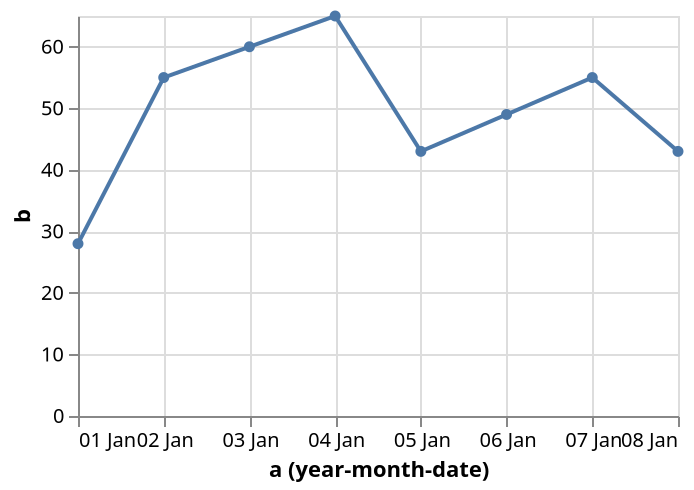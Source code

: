 {
  "$schema": "https://vega.github.io/schema/vega/v5.json",
  "description": "Using window transform to impute missing values in a line chart by averaging the previous and next values.",
  "background": "white",
  "padding": 5,
  "width": 300,
  "height": 200,
  "style": "cell",
  "data": [
    {
      "name": "source_0",
      "values": [
        {"a": "Jan 1, 2000", "b": 28},
        {"a": "Jan 2, 2000", "b": 55},
        {"a": "Jan 3, 2000", "b": null},
        {"a": "Jan 4, 2000", "b": 65},
        {"a": "Jan 5, 2000", "b": 43},
        {"a": "Jan 6, 2000", "b": null},
        {"a": "Jan 7, 2000", "b": 55},
        {"a": "Jan 8, 2000", "b": 43}
      ]
    },
    {
      "name": "data_0",
      "source": "source_0",
      "transform": [
        {"type": "formula", "expr": "toDate(datum[\"a\"])", "as": "a"},
        {
          "type": "window",
          "params": [null, null],
          "as": ["prev", "next"],
          "ops": ["lag", "lead"],
          "fields": ["b", "b"],
          "sort": {"field": [], "order": []}
        },
        {
          "type": "formula",
          "expr": "datum.b === null ? (datum.prev + datum.next)/2 : datum.b",
          "as": "b"
        },
        {
          "field": "a",
          "type": "timeunit",
          "units": ["year", "month", "date"],
          "as": ["yearmonthdate_a", "yearmonthdate_a_end"]
        }
      ]
    },
    {
      "name": "data_1",
      "source": "data_0",
      "transform": [
        {
          "type": "filter",
          "expr": "(isDate(datum[\"yearmonthdate_a\"]) || (isValid(datum[\"yearmonthdate_a\"]) && isFinite(+datum[\"yearmonthdate_a\"]))) && isValid(datum[\"b\"]) && isFinite(+datum[\"b\"])"
        }
      ]
    }
  ],
  "marks": [
    {
      "name": "layer_0_marks",
      "type": "line",
      "style": ["line"],
      "sort": {"field": "x"},
      "from": {"data": "data_0"},
      "encode": {
        "update": {
          "stroke": {"value": "#4c78a8"},
          "description": {
            "signal": "\"a (year-month-date): \" + (timeFormat(datum[\"yearmonthdate_a\"], '%d %b')) + \"; b: \" + (format(datum[\"b\"], \"\"))"
          },
          "x": {"scale": "x", "field": "yearmonthdate_a"},
          "y": {"scale": "y", "field": "b"},
          "defined": {
            "signal": "isValid(datum[\"yearmonthdate_a\"]) && isFinite(+datum[\"yearmonthdate_a\"]) && isValid(datum[\"b\"]) && isFinite(+datum[\"b\"])"
          }
        }
      }
    },
    {
      "name": "layer_1_marks",
      "type": "symbol",
      "style": ["point"],
      "from": {"data": "data_1"},
      "encode": {
        "update": {
          "opacity": {"value": 1},
          "fill": {"value": "#4c78a8"},
          "ariaRoleDescription": {"value": "point"},
          "description": {
            "signal": "\"a (year-month-date): \" + (timeFormat(datum[\"yearmonthdate_a\"], '%d %b')) + \"; b: \" + (format(datum[\"b\"], \"\"))"
          },
          "x": {"scale": "x", "field": "yearmonthdate_a"},
          "y": {"scale": "y", "field": "b"}
        }
      }
    }
  ],
  "scales": [
    {
      "name": "x",
      "type": "time",
      "domain": {
        "fields": [
          {"data": "data_0", "field": "yearmonthdate_a"},
          {"data": "data_1", "field": "yearmonthdate_a"}
        ]
      },
      "range": [0, {"signal": "width"}]
    },
    {
      "name": "y",
      "type": "linear",
      "domain": {
        "fields": [
          {"data": "data_0", "field": "b"},
          {"data": "data_1", "field": "b"}
        ]
      },
      "range": [{"signal": "height"}, 0],
      "nice": true,
      "zero": true
    }
  ],
  "axes": [
    {
      "scale": "x",
      "orient": "bottom",
      "gridScale": "y",
      "grid": true,
      "tickCount": {"signal": "ceil(width/40)"},
      "tickMinStep": {
        "signal": "datetime(2001, 0, 2, 0, 0, 0, 0) - datetime(2001, 0, 1, 0, 0, 0, 0)"
      },
      "domain": false,
      "labels": false,
      "aria": false,
      "maxExtent": 0,
      "minExtent": 0,
      "ticks": false,
      "zindex": 0
    },
    {
      "scale": "y",
      "orient": "left",
      "gridScale": "x",
      "grid": true,
      "tickCount": {"signal": "ceil(height/40)"},
      "domain": false,
      "labels": false,
      "aria": false,
      "maxExtent": 0,
      "minExtent": 0,
      "ticks": false,
      "zindex": 0
    },
    {
      "scale": "x",
      "orient": "bottom",
      "grid": false,
      "title": "a (year-month-date)",
      "format": "%d %b",
      "labelFlush": true,
      "labelOverlap": true,
      "tickCount": {"signal": "ceil(width/40)"},
      "tickMinStep": {
        "signal": "datetime(2001, 0, 2, 0, 0, 0, 0) - datetime(2001, 0, 1, 0, 0, 0, 0)"
      },
      "zindex": 0
    },
    {
      "scale": "y",
      "orient": "left",
      "grid": false,
      "title": "b",
      "labelOverlap": true,
      "tickCount": {"signal": "ceil(height/40)"},
      "zindex": 0
    }
  ]
}
